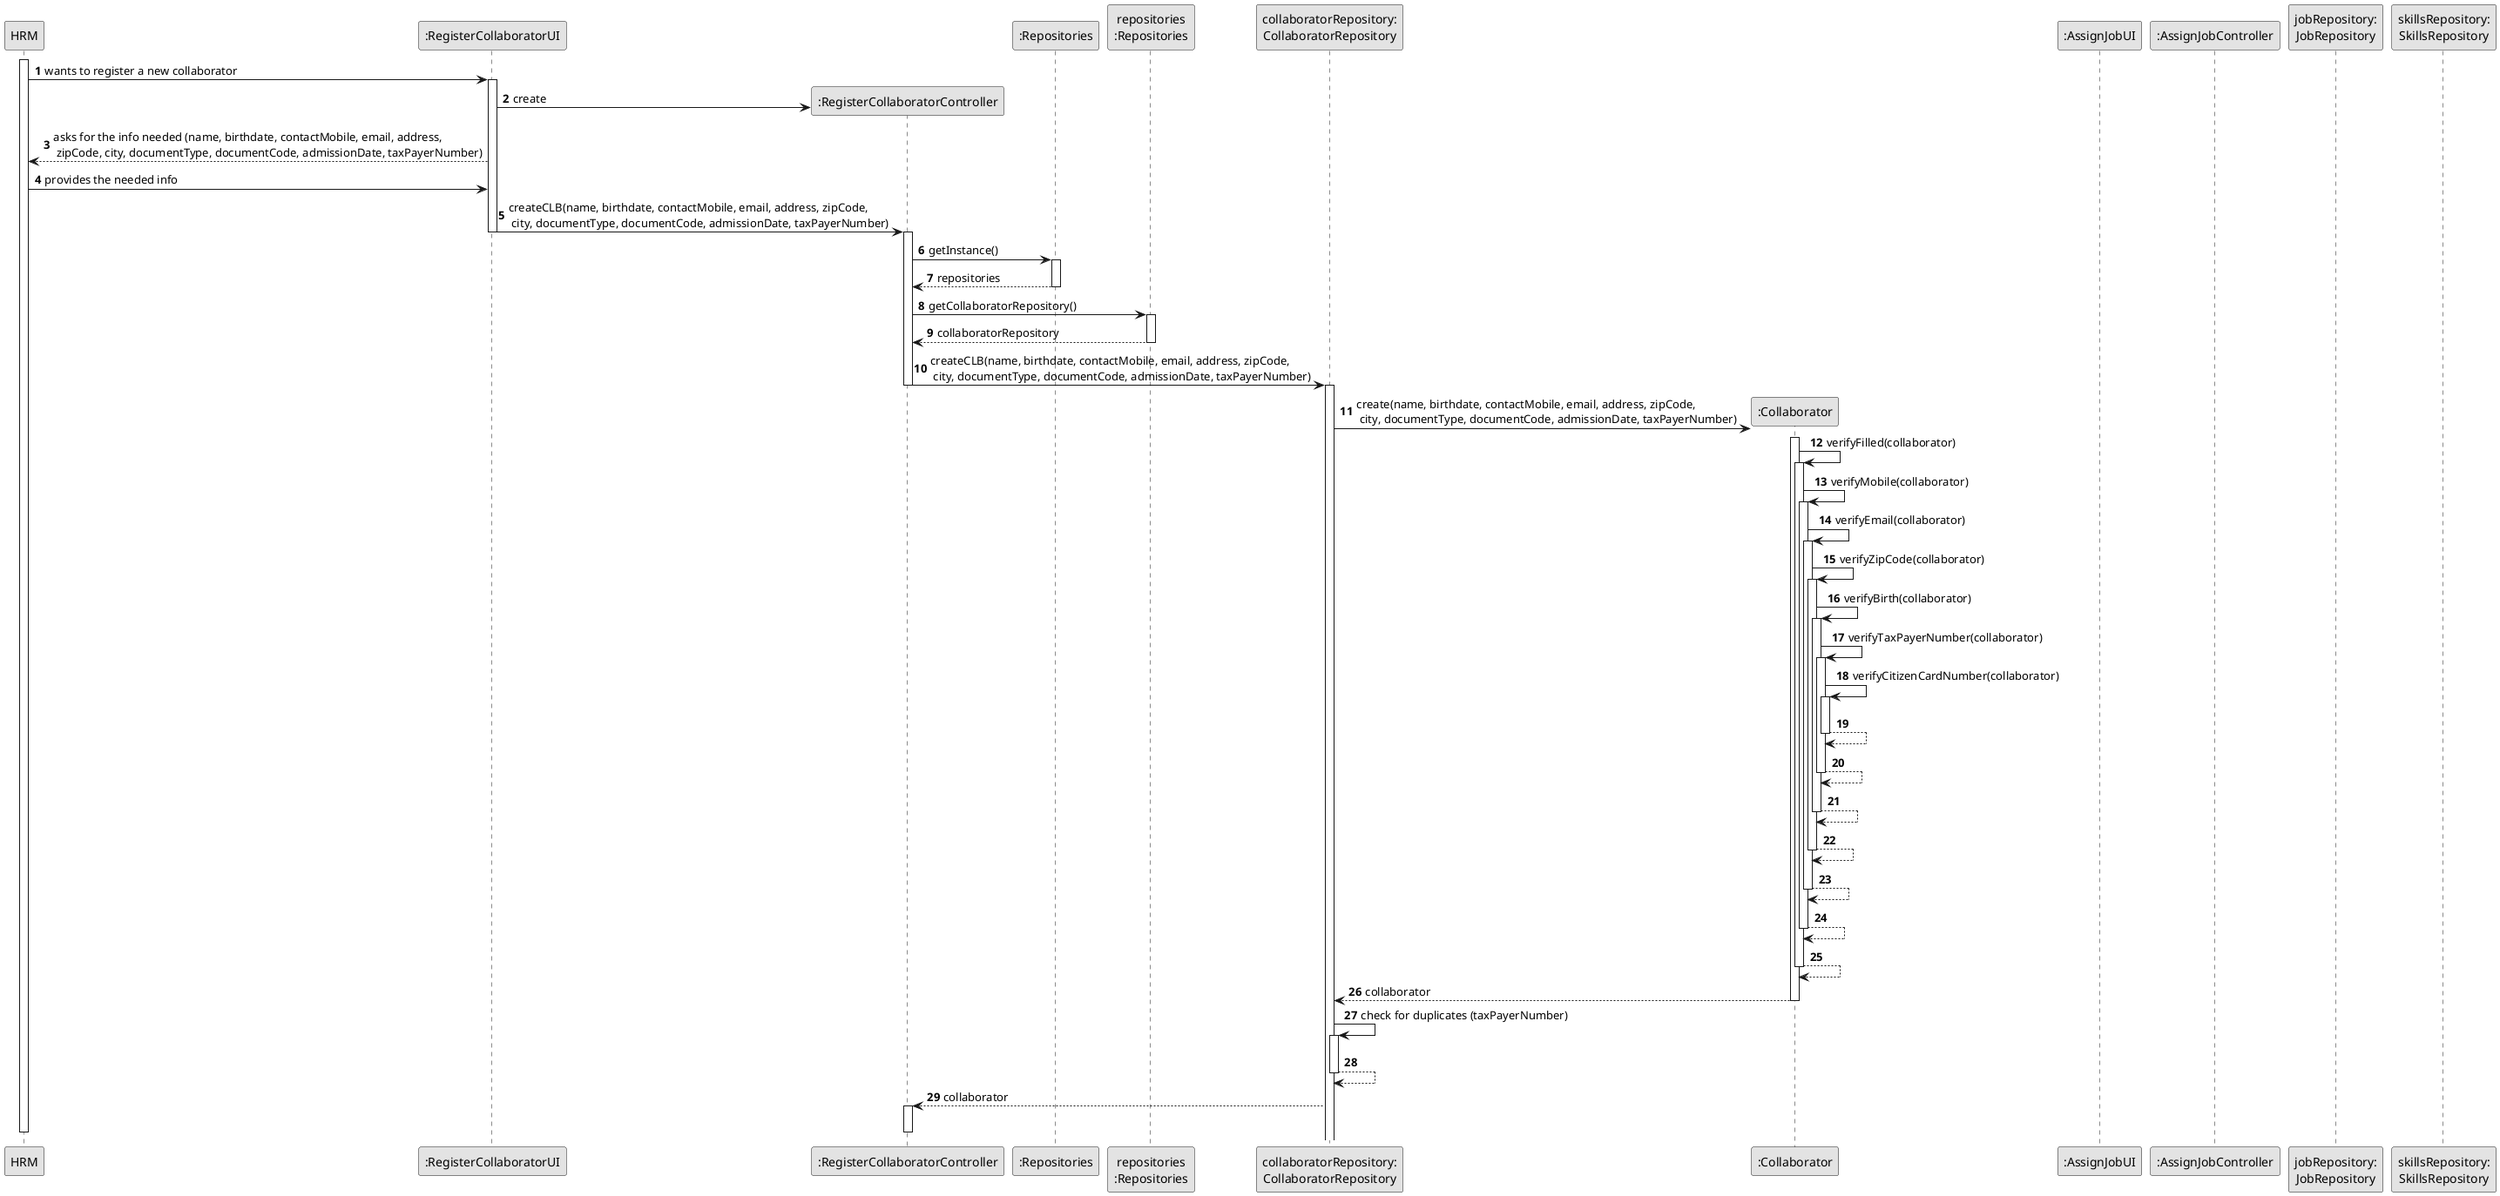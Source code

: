 @startuml
skinparam monochrome true
skinparam packageStyle rectangle
skinparam shadowing false

autonumber

participant "HRM" as HRM
participant ":RegisterCollaboratorUI" as UI
participant ":RegisterCollaboratorController" as CTRL
participant ":Repositories" as GlobRepo
participant "repositories\n:Repositories" as PLAT
participant "collaboratorRepository:\nCollaboratorRepository" as CLBREP
participant ":Collaborator" as CLB
participant ":AssignJobUI" as JOBUI
participant ":AssignJobController" as JOBCTRL
participant "jobRepository:\nJobRepository" as JobRepository
participant "skillsRepository:\nSkillsRepository" as SkillsRepository


activate HRM
HRM -> UI : wants to register a new collaborator
activate UI
UI -> CTRL** : create
UI --> HRM : asks for the info needed (name, birthdate, contactMobile, email, address,\n zipCode, city, documentType, documentCode, admissionDate, taxPayerNumber)
HRM -> UI : provides the needed info
'UI --> HRM : shows a verification dialog
'HRM -> UI : confirms collaborator creation
UI -> CTRL : createCLB(name, birthdate, contactMobile, email, address, zipCode,\n city, documentType, documentCode, admissionDate, taxPayerNumber)
deactivate UI
activate CTRL
CTRL -> GlobRepo : getInstance()
activate GlobRepo
GlobRepo --> CTRL : repositories
deactivate GlobRepo

CTRL -> PLAT : getCollaboratorRepository()
activate PLAT
PLAT -->  CTRL: collaboratorRepository
deactivate PLAT

CTRL -> CLBREP : createCLB(name, birthdate, contactMobile, email, address, zipCode,\n city, documentType, documentCode, admissionDate, taxPayerNumber)
deactivate CTRL
activate CLBREP
CLBREP->CLB** : create(name, birthdate, contactMobile, email, address, zipCode,\n city, documentType, documentCode, admissionDate, taxPayerNumber)
activate CLB
CLB -> CLB : verifyFilled(collaborator)
activate CLB
CLB -> CLB : verifyMobile(collaborator)
activate CLB
CLB -> CLB : verifyEmail(collaborator)
activate CLB
CLB -> CLB : verifyZipCode(collaborator)
activate CLB
CLB -> CLB : verifyBirth(collaborator)
activate CLB
CLB -> CLB : verifyTaxPayerNumber(collaborator)
activate CLB
CLB -> CLB : verifyCitizenCardNumber(collaborator)
activate CLB
CLB --> CLB
deactivate CLB
CLB --> CLB
deactivate CLB
CLB --> CLB
deactivate CLB
CLB --> CLB
deactivate CLB
CLB --> CLB
deactivate CLB
CLB --> CLB
deactivate CLB
CLB --> CLB
deactivate CLB

CLB -->CLBREP : collaborator
deactivate CLB

CLBREP -> CLBREP : check for duplicates (taxPayerNumber)
activate CLBREP
CLBREP --> CLBREP
deactivate CLBREP
CLBREP --> CTRL : collaborator
activate CTRL

deactivate CTRL

deactivate HRM
@enduml
